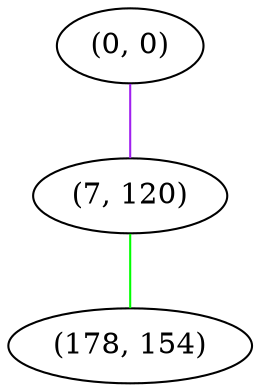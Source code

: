 graph "" {
"(0, 0)";
"(7, 120)";
"(178, 154)";
"(0, 0)" -- "(7, 120)"  [color=purple, key=0, weight=4];
"(7, 120)" -- "(178, 154)"  [color=green, key=0, weight=2];
}
